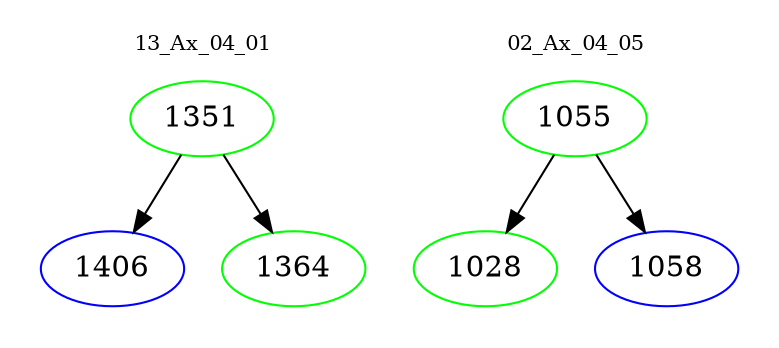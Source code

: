 digraph{
subgraph cluster_0 {
color = white
label = "13_Ax_04_01";
fontsize=10;
T0_1351 [label="1351", color="green"]
T0_1351 -> T0_1406 [color="black"]
T0_1406 [label="1406", color="blue"]
T0_1351 -> T0_1364 [color="black"]
T0_1364 [label="1364", color="green"]
}
subgraph cluster_1 {
color = white
label = "02_Ax_04_05";
fontsize=10;
T1_1055 [label="1055", color="green"]
T1_1055 -> T1_1028 [color="black"]
T1_1028 [label="1028", color="green"]
T1_1055 -> T1_1058 [color="black"]
T1_1058 [label="1058", color="blue"]
}
}

